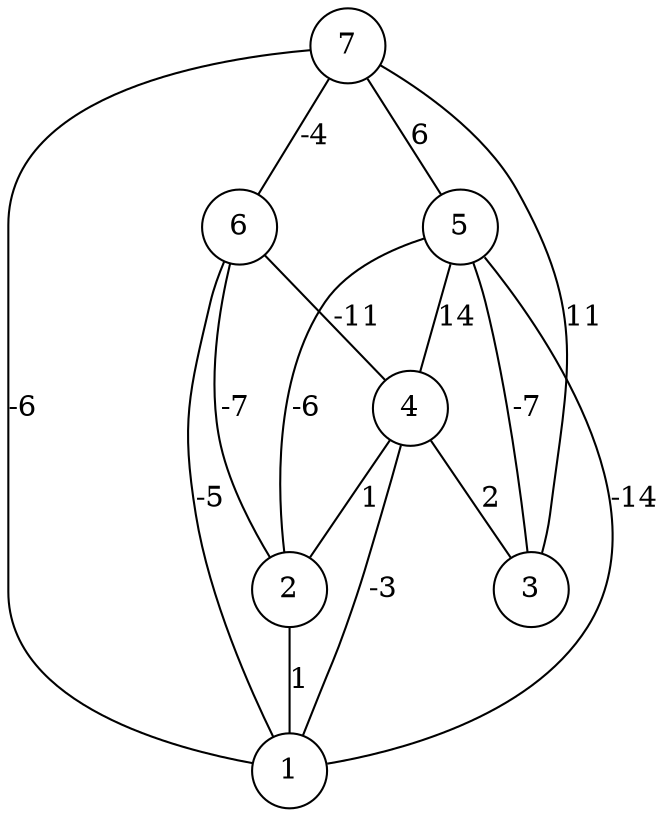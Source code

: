 graph { 
	 fontname="Helvetica,Arial,sans-serif" 
	 node [shape = circle]; 
	 7 -- 1 [label = "-6"];
	 7 -- 3 [label = "11"];
	 7 -- 5 [label = "6"];
	 7 -- 6 [label = "-4"];
	 6 -- 1 [label = "-5"];
	 6 -- 2 [label = "-7"];
	 6 -- 4 [label = "-11"];
	 5 -- 1 [label = "-14"];
	 5 -- 2 [label = "-6"];
	 5 -- 3 [label = "-7"];
	 5 -- 4 [label = "14"];
	 4 -- 1 [label = "-3"];
	 4 -- 2 [label = "1"];
	 4 -- 3 [label = "2"];
	 2 -- 1 [label = "1"];
	 1;
	 2;
	 3;
	 4;
	 5;
	 6;
	 7;
}
